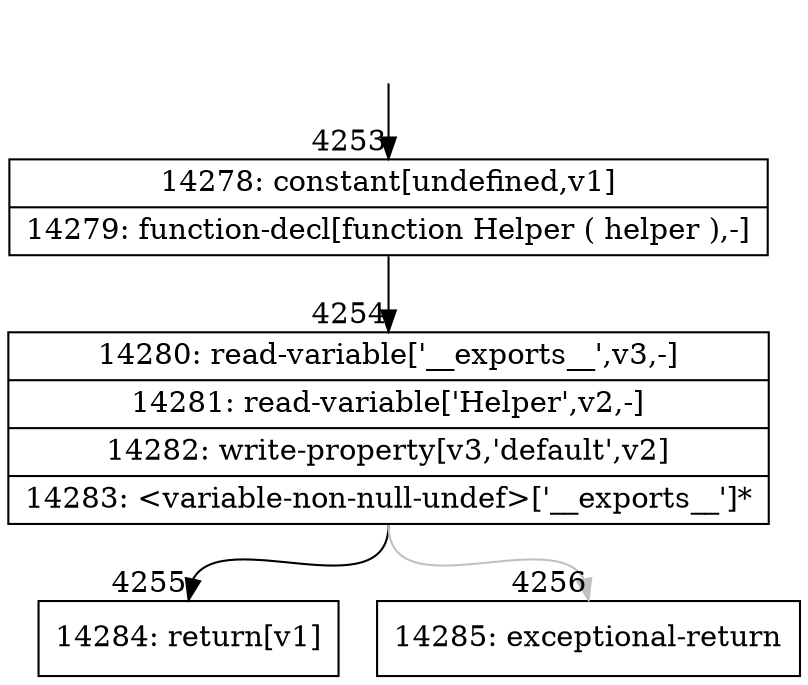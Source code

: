 digraph {
rankdir="TD"
BB_entry342[shape=none,label=""];
BB_entry342 -> BB4253 [tailport=s, headport=n, headlabel="    4253"]
BB4253 [shape=record label="{14278: constant[undefined,v1]|14279: function-decl[function Helper ( helper ),-]}" ] 
BB4253 -> BB4254 [tailport=s, headport=n, headlabel="      4254"]
BB4254 [shape=record label="{14280: read-variable['__exports__',v3,-]|14281: read-variable['Helper',v2,-]|14282: write-property[v3,'default',v2]|14283: \<variable-non-null-undef\>['__exports__']*}" ] 
BB4254 -> BB4255 [tailport=s, headport=n, headlabel="      4255"]
BB4254 -> BB4256 [tailport=s, headport=n, color=gray, headlabel="      4256"]
BB4255 [shape=record label="{14284: return[v1]}" ] 
BB4256 [shape=record label="{14285: exceptional-return}" ] 
//#$~ 8123
}
